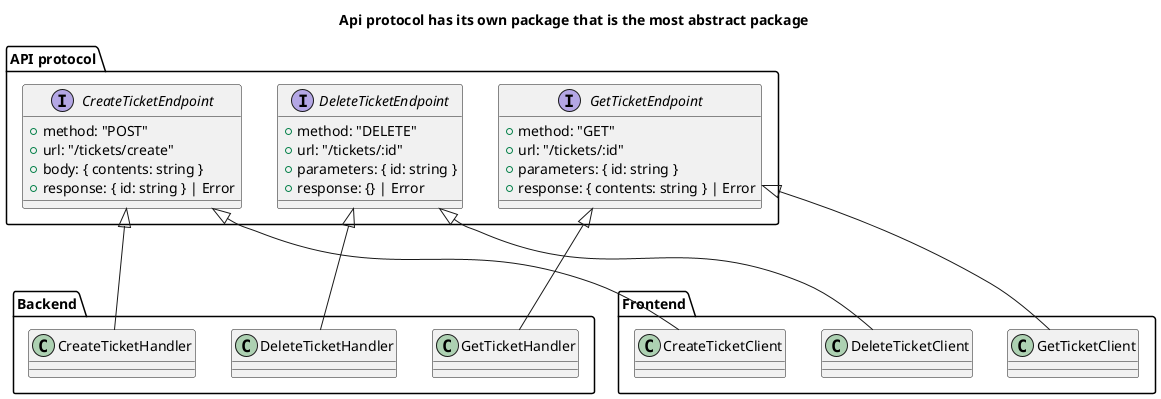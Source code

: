 @startuml sharing-three-package

title Api protocol has its own package that is the most abstract package

package "API protocol" {
    interface GetTicketEndpoint {
        +method: "GET"
        +url: "/tickets/:id"
        +parameters: { id: string }
        +response: { contents: string } | Error
    }

    interface DeleteTicketEndpoint {
        +method: "DELETE"
        +url: "/tickets/:id"
        +parameters: { id: string }
        +response: {} | Error
    }

    interface CreateTicketEndpoint {
        +method: "POST"
        +url: "/tickets/create"
        +body: { contents: string }
        +response: { id: string } | Error
    }
}

package "Backend" {
    class GetTicketHandler {}
    GetTicketHandler -u--|> GetTicketEndpoint
    class DeleteTicketHandler {}
    DeleteTicketHandler -u--|> DeleteTicketEndpoint
    class CreateTicketHandler {}
    CreateTicketHandler -u--|> CreateTicketEndpoint
}

package "Frontend" {
    class GetTicketClient {}
    GetTicketClient -u--|> GetTicketEndpoint
    class DeleteTicketClient {}
    DeleteTicketClient -u--|> DeleteTicketEndpoint
    class CreateTicketClient {}
    CreateTicketClient -u--|> CreateTicketEndpoint
}

@enduml